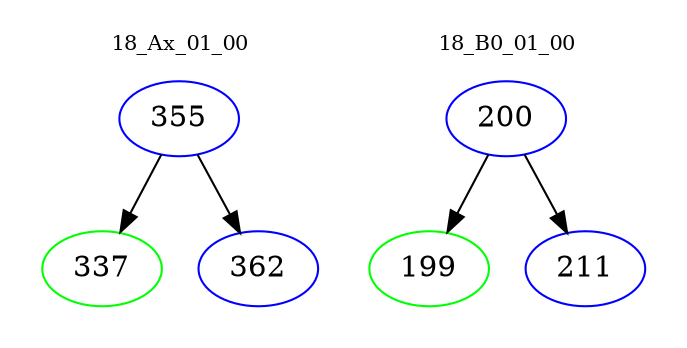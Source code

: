 digraph{
subgraph cluster_0 {
color = white
label = "18_Ax_01_00";
fontsize=10;
T0_355 [label="355", color="blue"]
T0_355 -> T0_337 [color="black"]
T0_337 [label="337", color="green"]
T0_355 -> T0_362 [color="black"]
T0_362 [label="362", color="blue"]
}
subgraph cluster_1 {
color = white
label = "18_B0_01_00";
fontsize=10;
T1_200 [label="200", color="blue"]
T1_200 -> T1_199 [color="black"]
T1_199 [label="199", color="green"]
T1_200 -> T1_211 [color="black"]
T1_211 [label="211", color="blue"]
}
}

